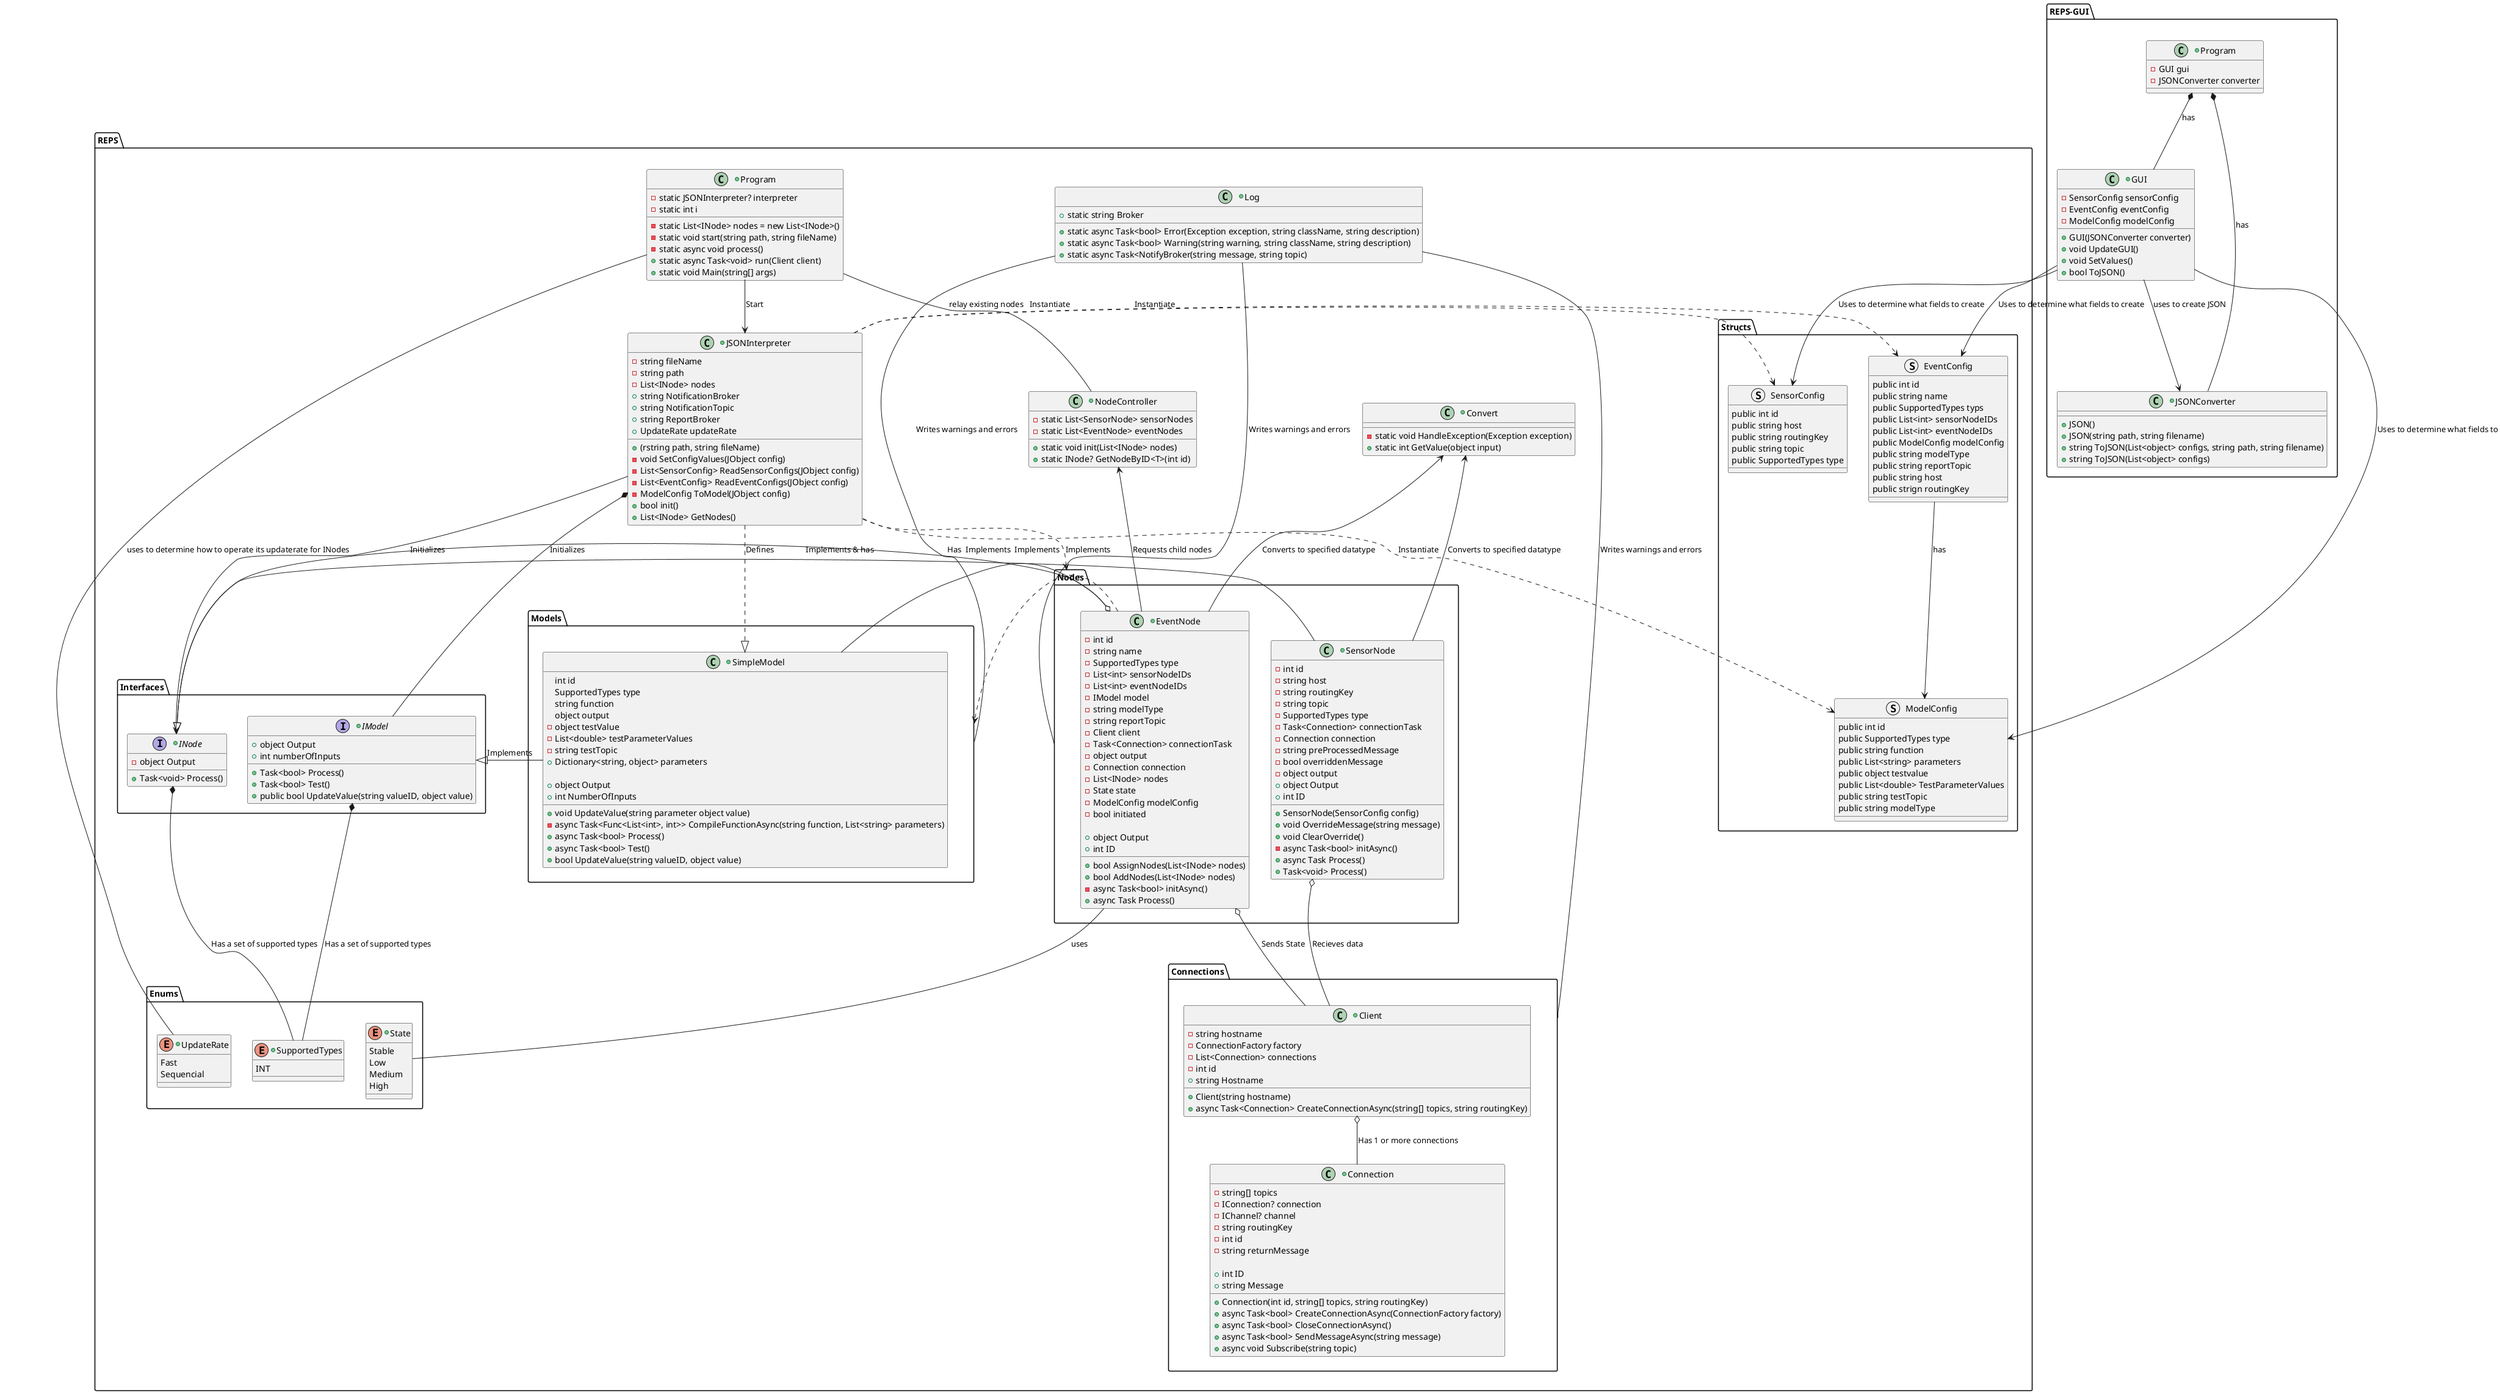 @startuml

package REPS {
    +class Program{
        - static List<INode> nodes = new List<INode>()
        - static JSONInterpreter? interpreter
        - static int i
        - static void start(string path, string fileName)
        - static async void process()
        + static async Task<void> run(Client client)
        + static void Main(string[] args)
    }

    +class Convert{
        - static void HandleException(Exception exception)
        + static int GetValue(object input)
    }

    package Interfaces {
        +interface INode {
            - object Output
            + Task<void> Process()
        }

        +interface IModel{
            + object Output
            + int numberOfInputs
            + Task<bool> Process()
            + Task<bool> Test()
            + public bool UpdateValue(string valueID, object value)
        }
    }

    package Structs {
        struct EventConfig {
            public int id
            public string name
            public SupportedTypes typs
            public List<int> sensorNodeIDs
            public List<int> eventNodeIDs
            public ModelConfig modelConfig
            public string modelType
            public string reportTopic
            public string host
            public strign routingKey
        }

        struct ModelConfig {
            public int id
            public SupportedTypes type
            public string function
            public List<string> parameters
            public object testvalue
            public List<double> TestParameterValues
            public string testTopic
            public string modelType 
        }

        struct SensorConfig {
            public int id
            public string host
            public string routingKey
            public string topic
            public SupportedTypes type
        }

        EventConfig --> ModelConfig : "has"
    }

    package Enums {
        +enum State {
            Stable
            Low
            Medium
            High
        }

        +enum SupportedTypes{
            INT
        } 

        +enum UpdateRate {
            Fast
            Sequencial
        }
    }

    package Connections{
        +class Client{
            - string hostname
            - ConnectionFactory factory
            - List<Connection> connections
            - int id
            + Client(string hostname)
            + string Hostname
            + async Task<Connection> CreateConnectionAsync(string[] topics, string routingKey)
        }

        +class Connection{
            - string[] topics
            - IConnection? connection
            - IChannel? channel
            - string routingKey
            - int id
            - string returnMessage

            + Connection(int id, string[] topics, string routingKey)
            + int ID
            + string Message
            + async Task<bool> CreateConnectionAsync(ConnectionFactory factory)
            + async Task<bool> CloseConnectionAsync()
            + async Task<bool> SendMessageAsync(string message)
            + async void Subscribe(string topic)
        }
    }

    package Models {
        +class SimpleModel{
            int id
            SupportedTypes type
            string function
            object output
            - object testValue
            - List<double> testParameterValues
            - string testTopic
            + Dictionary<string, object> parameters

            + object Output
            + int NumberOfInputs
            + void UpdateValue(string parameter object value)
            - async Task<Func<List<int>, int>> CompileFunctionAsync(string function, List<string> parameters)
            + async Task<bool> Process()
            + async Task<bool> Test()
            + bool UpdateValue(string valueID, object value)
        }
    }

    package Nodes{
        +class SensorNode {
            - int id
            - string host
            - string routingKey
            - string topic
            - SupportedTypes type
            - Task<Connection> connectionTask
            - Connection connection
            - string preProcessedMessage
            - bool overriddenMessage
            - object output
            + SensorNode(SensorConfig config)
            + void OverrideMessage(string message)
            + void ClearOverride()
            + object Output
            + int ID
            - async Task<bool> initAsync()
            + async Task Process()
            + Task<void> Process()
        }

        +class EventNode {
            - int id
            - string name
            - SupportedTypes type
            - List<int> sensorNodeIDs
            - List<int> eventNodeIDs
            - IModel model
            - string modelType
            - string reportTopic
            - Client client
            - Task<Connection> connectionTask
            - object output
            - Connection connection
            - List<INode> nodes
            - State state
            - ModelConfig modelConfig
            - bool initiated

            + object Output
            + int ID
            + bool AssignNodes(List<INode> nodes)
            + bool AddNodes(List<INode> nodes)
            - async Task<bool> initAsync()
            + async Task Process()
        }
    }

    +class JSONInterpreter {
        - string fileName
        - string path
        - List<INode> nodes
        + string NotificationBroker
        + string NotificationTopic
        + string ReportBroker
        + UpdateRate updateRate

        + (rstring path, string fileName)
        - void SetConfigValues(JObject config)
        - List<SensorConfig> ReadSensorConfigs(JObject config)
        - List<EventConfig> ReadEventConfigs(JObject config)
        - ModelConfig ToModel(JObject config)
        + bool init()
        + List<INode> GetNodes()
    }

    +class Log{
        + static string Broker
        + static async Task<bool> Error(Exception exception, string className, string description)
        + static async Task<bool> Warning(string warning, string className, string description)
        + static async Task<NotifyBroker(string message, string topic)
    }

    +class NodeController{
        - static List<SensorNode> sensorNodes
        - static List<EventNode> eventNodes

        + static void init(List<INode> nodes)
        + static INode? GetNodeByID<T>(int id)
    }

    SensorNode -left-|> INode : Implements
    JSONInterpreter -right--> INode : Initializes
    JSONInterpreter *-down- IModel : Initializes
    SimpleModel --|> IModel : Implements
    EventNode -- State : uses
    JSONInterpreter ..|> SimpleModel : Defines
    EventNode o-left- SimpleModel : Has

    EventNode -up-> NodeController : Requests child nodes
    EventNode o-right--|> INode : Implements & has

    Client o-down- Connection : Has 1 or more connections
    SensorNode o-down- Client : Recieves data
    EventNode o-down- Client : Sends State
    SensorNode -up-> Convert : Converts to specified datatype
    EventNode -up-> Convert : Converts to specified datatype

    Log -down-- Nodes : Writes warnings and errors
    Log -down-- Models : Writes warnings and errors
    Log -down-- Connections : Writes warnings and errors

    JSONInterpreter .down.> Nodes : Implements
    EventNode ..> Models : Implements

    Program -- NodeController : relay existing nodes
    Program --> JSONInterpreter : Start
    Program -- UpdateRate : uses to determine how to operate its updaterate for INodes

    JSONInterpreter .right.> SensorConfig : Instantiate
    JSONInterpreter .right.> EventConfig : Instantiate
    JSONInterpreter .right.> ModelConfig : Instantiate

    INode *-- SupportedTypes : Has a set of supported types
    IModel *-- SupportedTypes : Has a set of supported types

}

Package REPS-GUI {
    +class PGUI as "Program"{
        -GUI gui
        -JSONConverter converter
    }

    +class GUI{
        +GUI(JSONConverter converter)
        -SensorConfig sensorConfig
        -EventConfig eventConfig
        -ModelConfig modelConfig
        +void UpdateGUI()
        +void SetValues()
        +bool ToJSON()
    }

    +class JSONConverter{
        +JSON()
        +JSON(string path, string filename)
        + string ToJSON(List<object> configs, string path, string filename)
        + string ToJSON(List<object> configs)
    }
    PGUI *-- GUI : has
    PGUI *-- JSONConverter : has
    GUI --> JSONConverter : uses to create JSON
}

GUI --> SensorConfig : Uses to determine what fields to create
GUI --> EventConfig : Uses to determine what fields to create
GUI --> ModelConfig : Uses to determine what fields to create

@enduml